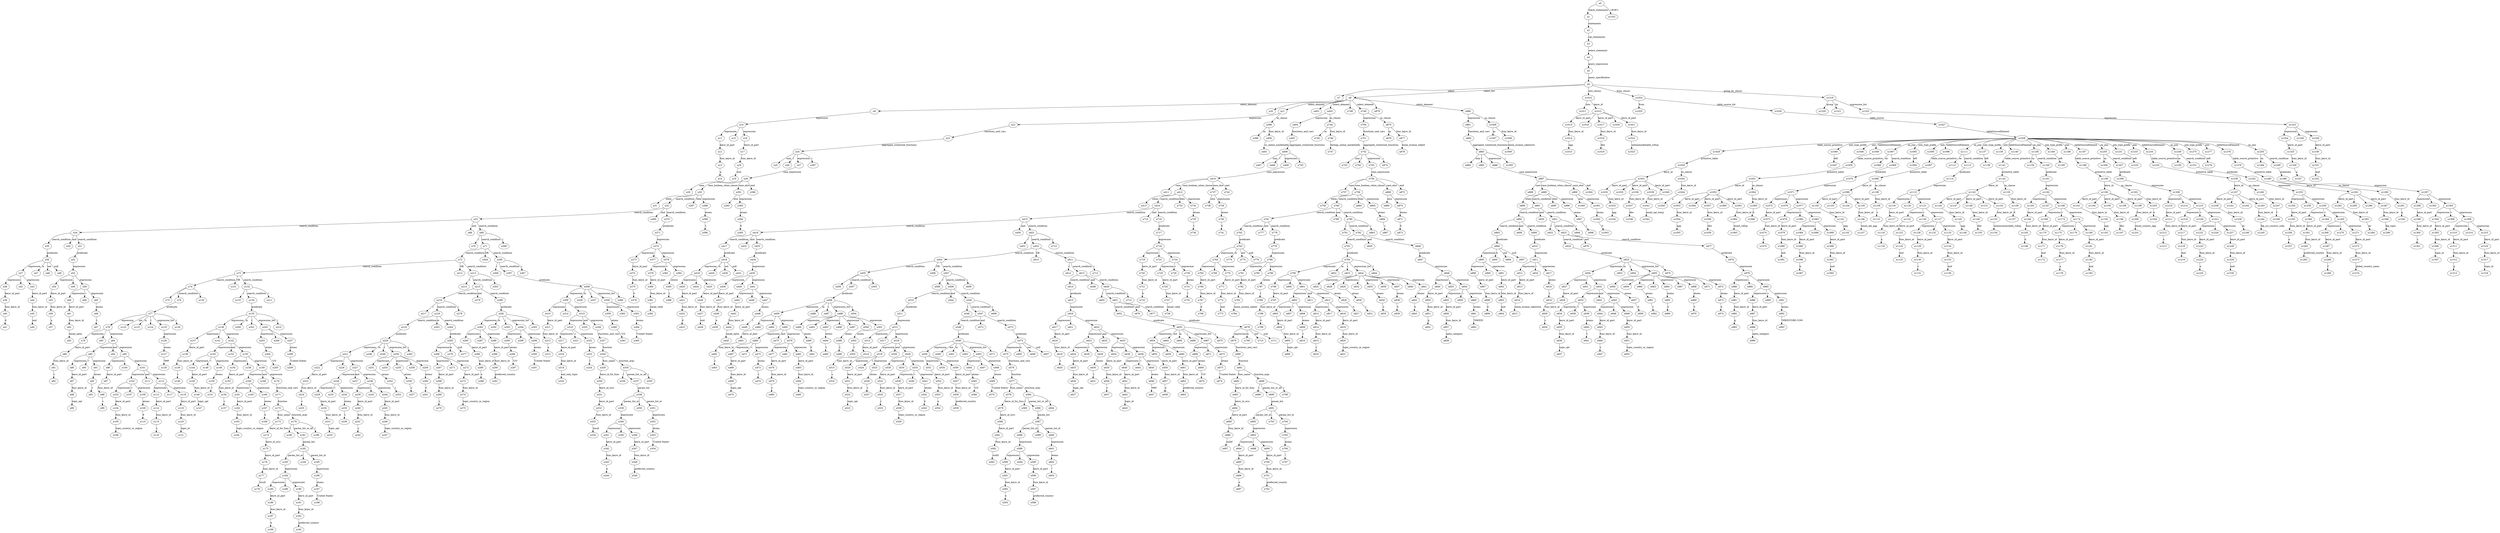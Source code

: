 digraph ParseTree {
  n0 -> n1 [label="batch_statements"];
  n1 -> n2 [label="statements"];
  n2 -> n3 [label="sql_statements"];
  n3 -> n4 [label="select_statement"];
  n4 -> n5 [label="query_expression"];
  n5 -> n6 [label="query_specification"];
  n6 -> n7 [label="select"];
  n6 -> n8 [label="select_list"];
  n8 -> n9 [label="select_element"];
  n9 -> n10 [label="expression"];
  n10 -> n11 [label="expression"];
  n11 -> n12 [label="keyw_id_part"];
  n12 -> n13 [label="func_keyw_id"];
  n13 -> n14 [label="a"];
  n10 -> n15 [label="."];
  n10 -> n16 [label="expression"];
  n16 -> n17 [label="keyw_id_part"];
  n17 -> n18 [label="func_keyw_id"];
  n18 -> n19 [label="mid"];
  n8 -> n20 [label=","];
  n8 -> n21 [label="select_element"];
  n21 -> n22 [label="expression"];
  n22 -> n23 [label="functions_and_vars"];
  n23 -> n24 [label="aggregate_windowed_functions"];
  n24 -> n25 [label="max"];
  n24 -> n26 [label="("];
  n24 -> n27 [label="expression"];
  n27 -> n28 [label="case_expression"];
  n28 -> n29 [label="case"];
  n28 -> n30 [label="case_boolean_when_clause"];
  n30 -> n31 [label="when"];
  n30 -> n32 [label="search_condition"];
  n32 -> n33 [label="search_condition"];
  n33 -> n34 [label="search_condition"];
  n34 -> n35 [label="search_condition"];
  n35 -> n36 [label="predicate"];
  n36 -> n37 [label="expression"];
  n37 -> n38 [label="expression"];
  n38 -> n39 [label="keyw_id_part"];
  n39 -> n40 [label="func_keyw_id"];
  n40 -> n41 [label="d"];
  n37 -> n42 [label="."];
  n37 -> n43 [label="expression"];
  n43 -> n44 [label="keyw_id_part"];
  n44 -> n45 [label="func_keyw_id"];
  n45 -> n46 [label="mid"];
  n36 -> n47 [label="is"];
  n36 -> n48 [label="not"];
  n36 -> n49 [label="null"];
  n34 -> n50 [label="and"];
  n34 -> n51 [label="search_condition"];
  n51 -> n52 [label="predicate"];
  n52 -> n53 [label="expression"];
  n53 -> n54 [label="expression"];
  n54 -> n55 [label="keyw_id_part"];
  n55 -> n56 [label="func_keyw_id"];
  n56 -> n57 [label="a"];
  n53 -> n58 [label="."];
  n53 -> n59 [label="expression"];
  n59 -> n60 [label="expression"];
  n60 -> n61 [label="keyw_id_part"];
  n61 -> n62 [label="func_keyw_id"];
  n62 -> n63 [label="email_optin"];
  n59 -> n64 [label="="];
  n59 -> n65 [label="expression"];
  n65 -> n66 [label="atoms"];
  n66 -> n67 [label="1"];
  n33 -> n68 [label="and"];
  n33 -> n69 [label="search_condition"];
  n69 -> n70 [label="("];
  n69 -> n71 [label="search_condition"];
  n71 -> n72 [label="search_condition"];
  n72 -> n73 [label="search_condition"];
  n73 -> n74 [label="search_condition"];
  n74 -> n75 [label="("];
  n74 -> n76 [label="search_condition"];
  n76 -> n77 [label="predicate"];
  n77 -> n78 [label="expression"];
  n78 -> n79 [label="expression"];
  n79 -> n80 [label="keyw_id_part"];
  n80 -> n81 [label="func_keyw_id"];
  n81 -> n82 [label="c"];
  n78 -> n83 [label="."];
  n78 -> n84 [label="expression"];
  n84 -> n85 [label="expression"];
  n85 -> n86 [label="expression"];
  n86 -> n87 [label="keyw_id_part"];
  n87 -> n88 [label="func_keyw_id"];
  n88 -> n89 [label="topic_opt"];
  n85 -> n90 [label="="];
  n85 -> n91 [label="expression"];
  n91 -> n92 [label="atoms"];
  n92 -> n93 [label="1"];
  n84 -> n94 [label="and"];
  n84 -> n95 [label="expression"];
  n95 -> n96 [label="expression"];
  n96 -> n97 [label="keyw_id_part"];
  n97 -> n98 [label="func_keyw_id"];
  n98 -> n99 [label="c"];
  n95 -> n100 [label="."];
  n95 -> n101 [label="expression"];
  n101 -> n102 [label="expression"];
  n102 -> n103 [label="expression"];
  n103 -> n104 [label="keyw_id_part"];
  n104 -> n105 [label="func_keyw_id"];
  n105 -> n106 [label="topic_country_or_region"];
  n102 -> n107 [label="="];
  n102 -> n108 [label="expression"];
  n108 -> n109 [label="atoms"];
  n109 -> n110 [label="0"];
  n101 -> n111 [label="and"];
  n101 -> n112 [label="expression"];
  n112 -> n113 [label="expression"];
  n113 -> n114 [label="keyw_id_part"];
  n114 -> n115 [label="func_keyw_id"];
  n115 -> n116 [label="c"];
  n112 -> n117 [label="."];
  n112 -> n118 [label="expression"];
  n118 -> n119 [label="keyw_id_part"];
  n119 -> n120 [label="func_keyw_id"];
  n120 -> n121 [label="topic_id"];
  n77 -> n122 [label="not"];
  n77 -> n123 [label="in"];
  n77 -> n124 [label="("];
  n77 -> n125 [label="expression_list"];
  n125 -> n126 [label="expression"];
  n126 -> n127 [label="atoms"];
  n127 -> n128 [label="'999'"];
  n77 -> n129 [label=")"];
  n74 -> n130 [label=")"];
  n73 -> n131 [label="OR"];
  n73 -> n132 [label="search_condition"];
  n132 -> n133 [label="("];
  n132 -> n134 [label="search_condition"];
  n134 -> n135 [label="predicate"];
  n135 -> n136 [label="expression"];
  n136 -> n137 [label="expression"];
  n137 -> n138 [label="keyw_id_part"];
  n138 -> n139 [label="func_keyw_id"];
  n139 -> n140 [label="c"];
  n136 -> n141 [label="."];
  n136 -> n142 [label="expression"];
  n142 -> n143 [label="expression"];
  n143 -> n144 [label="expression"];
  n144 -> n145 [label="keyw_id_part"];
  n145 -> n146 [label="func_keyw_id"];
  n146 -> n147 [label="topic_opt"];
  n143 -> n148 [label="="];
  n143 -> n149 [label="expression"];
  n149 -> n150 [label="atoms"];
  n150 -> n151 [label="1"];
  n142 -> n152 [label="and"];
  n142 -> n153 [label="expression"];
  n153 -> n154 [label="expression"];
  n154 -> n155 [label="keyw_id_part"];
  n155 -> n156 [label="func_keyw_id"];
  n156 -> n157 [label="c"];
  n153 -> n158 [label="."];
  n153 -> n159 [label="expression"];
  n159 -> n160 [label="expression"];
  n160 -> n161 [label="expression"];
  n161 -> n162 [label="keyw_id_part"];
  n162 -> n163 [label="func_keyw_id"];
  n163 -> n164 [label="topic_country_or_region"];
  n160 -> n165 [label="="];
  n160 -> n166 [label="expression"];
  n166 -> n167 [label="atoms"];
  n167 -> n168 [label="4"];
  n159 -> n169 [label="and"];
  n159 -> n170 [label="expression"];
  n170 -> n171 [label="functions_and_vars"];
  n171 -> n172 [label="function"];
  n172 -> n173 [label="func_name"];
  n173 -> n174 [label="keyw_id_for_func"];
  n174 -> n175 [label="keyw_id_orcc"];
  n175 -> n176 [label="keyw_id_part"];
  n176 -> n177 [label="func_keyw_id"];
  n177 -> n178 [label="isnull"];
  n172 -> n179 [label="function_args"];
  n179 -> n180 [label="("];
  n179 -> n181 [label="param_list_or_all"];
  n181 -> n182 [label="param_list"];
  n182 -> n183 [label="param_list_el"];
  n183 -> n184 [label="expression"];
  n184 -> n185 [label="expression"];
  n185 -> n186 [label="keyw_id_part"];
  n186 -> n187 [label="func_keyw_id"];
  n187 -> n188 [label="e"];
  n184 -> n189 [label="."];
  n184 -> n190 [label="expression"];
  n190 -> n191 [label="keyw_id_part"];
  n191 -> n192 [label="func_keyw_id"];
  n192 -> n193 [label="preferred_country"];
  n182 -> n194 [label=","];
  n182 -> n195 [label="param_list_el"];
  n195 -> n196 [label="expression"];
  n196 -> n197 [label="atoms"];
  n197 -> n198 [label="'United States'"];
  n179 -> n199 [label=")"];
  n135 -> n200 [label="in"];
  n135 -> n201 [label="("];
  n135 -> n202 [label="expression_list"];
  n202 -> n203 [label="expression"];
  n203 -> n204 [label="atoms"];
  n204 -> n205 [label="'US'"];
  n202 -> n206 [label=","];
  n202 -> n207 [label="expression"];
  n207 -> n208 [label="atoms"];
  n208 -> n209 [label="'United States'"];
  n135 -> n210 [label=")"];
  n132 -> n211 [label=")"];
  n72 -> n212 [label="OR"];
  n72 -> n213 [label="search_condition"];
  n213 -> n214 [label="("];
  n213 -> n215 [label="search_condition"];
  n215 -> n216 [label="search_condition"];
  n216 -> n217 [label="("];
  n216 -> n218 [label="search_condition"];
  n218 -> n219 [label="search_condition"];
  n219 -> n220 [label="predicate"];
  n220 -> n221 [label="expression"];
  n221 -> n222 [label="expression"];
  n222 -> n223 [label="keyw_id_part"];
  n223 -> n224 [label="func_keyw_id"];
  n224 -> n225 [label="c"];
  n221 -> n226 [label="."];
  n221 -> n227 [label="expression"];
  n227 -> n228 [label="expression"];
  n228 -> n229 [label="expression"];
  n229 -> n230 [label="keyw_id_part"];
  n230 -> n231 [label="func_keyw_id"];
  n231 -> n232 [label="topic_opt"];
  n228 -> n233 [label="="];
  n228 -> n234 [label="expression"];
  n234 -> n235 [label="atoms"];
  n235 -> n236 [label="1"];
  n227 -> n237 [label="and"];
  n227 -> n238 [label="expression"];
  n238 -> n239 [label="expression"];
  n239 -> n240 [label="keyw_id_part"];
  n240 -> n241 [label="func_keyw_id"];
  n241 -> n242 [label="c"];
  n238 -> n243 [label="."];
  n238 -> n244 [label="expression"];
  n244 -> n245 [label="keyw_id_part"];
  n245 -> n246 [label="func_keyw_id"];
  n246 -> n247 [label="topic_country_or_region"];
  n220 -> n248 [label="in"];
  n220 -> n249 [label="("];
  n220 -> n250 [label="expression_list"];
  n250 -> n251 [label="expression"];
  n251 -> n252 [label="atoms"];
  n252 -> n253 [label="1"];
  n250 -> n254 [label=","];
  n250 -> n255 [label="expression"];
  n255 -> n256 [label="atoms"];
  n256 -> n257 [label="2"];
  n250 -> n258 [label=","];
  n250 -> n259 [label="expression"];
  n259 -> n260 [label="atoms"];
  n260 -> n261 [label="3"];
  n220 -> n262 [label=")"];
  n218 -> n263 [label="or"];
  n218 -> n264 [label="search_condition"];
  n264 -> n265 [label="predicate"];
  n265 -> n266 [label="expression"];
  n266 -> n267 [label="expression"];
  n267 -> n268 [label="keyw_id_part"];
  n268 -> n269 [label="func_keyw_id"];
  n269 -> n270 [label="c"];
  n266 -> n271 [label="."];
  n266 -> n272 [label="expression"];
  n272 -> n273 [label="keyw_id_part"];
  n273 -> n274 [label="func_keyw_id"];
  n274 -> n275 [label="topic_country_or_region"];
  n265 -> n276 [label="is"];
  n265 -> n277 [label="null"];
  n216 -> n278 [label=")"];
  n215 -> n279 [label="and"];
  n215 -> n280 [label="search_condition"];
  n280 -> n281 [label="predicate"];
  n281 -> n282 [label="expression"];
  n282 -> n283 [label="expression"];
  n283 -> n284 [label="keyw_id_part"];
  n284 -> n285 [label="func_keyw_id"];
  n285 -> n286 [label="e"];
  n282 -> n287 [label="."];
  n282 -> n288 [label="expression"];
  n288 -> n289 [label="keyw_id_part"];
  n289 -> n290 [label="func_keyw_id"];
  n290 -> n291 [label="preferred_country"];
  n281 -> n292 [label="in"];
  n281 -> n293 [label="("];
  n281 -> n294 [label="expression_list"];
  n294 -> n295 [label="expression"];
  n295 -> n296 [label="atoms"];
  n296 -> n297 [label="'US'"];
  n294 -> n298 [label=","];
  n294 -> n299 [label="expression"];
  n299 -> n300 [label="atoms"];
  n300 -> n301 [label="'United States'"];
  n281 -> n302 [label=")"];
  n213 -> n303 [label=")"];
  n71 -> n304 [label="OR"];
  n71 -> n305 [label="search_condition"];
  n305 -> n306 [label="("];
  n305 -> n307 [label="search_condition"];
  n307 -> n308 [label="predicate"];
  n308 -> n309 [label="expression"];
  n309 -> n310 [label="expression"];
  n310 -> n311 [label="keyw_id_part"];
  n311 -> n312 [label="func_keyw_id"];
  n312 -> n313 [label="a"];
  n309 -> n314 [label="."];
  n309 -> n315 [label="expression"];
  n315 -> n316 [label="expression"];
  n316 -> n317 [label="expression"];
  n317 -> n318 [label="keyw_id_part"];
  n318 -> n319 [label="func_keyw_id"];
  n319 -> n320 [label="eml_only_topic"];
  n316 -> n321 [label="="];
  n316 -> n322 [label="expression"];
  n322 -> n323 [label="atoms"];
  n323 -> n324 [label="1"];
  n315 -> n325 [label="and"];
  n315 -> n326 [label="expression"];
  n326 -> n327 [label="functions_and_vars"];
  n327 -> n328 [label="function"];
  n328 -> n329 [label="func_name"];
  n329 -> n330 [label="keyw_id_for_func"];
  n330 -> n331 [label="keyw_id_orcc"];
  n331 -> n332 [label="keyw_id_part"];
  n332 -> n333 [label="func_keyw_id"];
  n333 -> n334 [label="isnull"];
  n328 -> n335 [label="function_args"];
  n335 -> n336 [label="("];
  n335 -> n337 [label="param_list_or_all"];
  n337 -> n338 [label="param_list"];
  n338 -> n339 [label="param_list_el"];
  n339 -> n340 [label="expression"];
  n340 -> n341 [label="expression"];
  n341 -> n342 [label="keyw_id_part"];
  n342 -> n343 [label="func_keyw_id"];
  n343 -> n344 [label="e"];
  n340 -> n345 [label="."];
  n340 -> n346 [label="expression"];
  n346 -> n347 [label="keyw_id_part"];
  n347 -> n348 [label="func_keyw_id"];
  n348 -> n349 [label="preferred_country"];
  n338 -> n350 [label=","];
  n338 -> n351 [label="param_list_el"];
  n351 -> n352 [label="expression"];
  n352 -> n353 [label="atoms"];
  n353 -> n354 [label="'United States'"];
  n335 -> n355 [label=")"];
  n308 -> n356 [label="in"];
  n308 -> n357 [label="("];
  n308 -> n358 [label="expression_list"];
  n358 -> n359 [label="expression"];
  n359 -> n360 [label="atoms"];
  n360 -> n361 [label="'US'"];
  n358 -> n362 [label=","];
  n358 -> n363 [label="expression"];
  n363 -> n364 [label="atoms"];
  n364 -> n365 [label="'United States'"];
  n308 -> n366 [label=")"];
  n305 -> n367 [label=")"];
  n69 -> n368 [label=")"];
  n32 -> n369 [label="and"];
  n32 -> n370 [label="search_condition"];
  n370 -> n371 [label="predicate"];
  n371 -> n372 [label="expression"];
  n372 -> n373 [label="expression"];
  n373 -> n374 [label="keyw_id_part"];
  n374 -> n375 [label="func_keyw_id"];
  n375 -> n376 [label="b"];
  n372 -> n377 [label="."];
  n372 -> n378 [label="expression"];
  n378 -> n379 [label="expression"];
  n379 -> n380 [label="keyw_id_part"];
  n380 -> n381 [label="func_keyw_id"];
  n381 -> n382 [label="email_valid"];
  n378 -> n383 [label="="];
  n378 -> n384 [label="expression"];
  n384 -> n385 [label="atoms"];
  n385 -> n386 [label="1"];
  n30 -> n387 [label="then"];
  n30 -> n388 [label="expression"];
  n388 -> n389 [label="atoms"];
  n389 -> n390 [label="1"];
  n28 -> n391 [label="case_else"];
  n391 -> n392 [label="else"];
  n391 -> n393 [label="expression"];
  n393 -> n394 [label="atoms"];
  n394 -> n395 [label="0"];
  n28 -> n396 [label="end"];
  n24 -> n397 [label=")"];
  n21 -> n398 [label="as_clause"];
  n398 -> n399 [label="as"];
  n398 -> n400 [label="func_keyw_id"];
  n400 -> n401 [label="us_online_marketable"];
  n8 -> n402 [label=","];
  n8 -> n403 [label="select_element"];
  n403 -> n404 [label="expression"];
  n404 -> n405 [label="functions_and_vars"];
  n405 -> n406 [label="aggregate_windowed_functions"];
  n406 -> n407 [label="max"];
  n406 -> n408 [label="("];
  n406 -> n409 [label="expression"];
  n409 -> n410 [label="case_expression"];
  n410 -> n411 [label="case"];
  n410 -> n412 [label="case_boolean_when_clause"];
  n412 -> n413 [label="when"];
  n412 -> n414 [label="search_condition"];
  n414 -> n415 [label="search_condition"];
  n415 -> n416 [label="search_condition"];
  n416 -> n417 [label="search_condition"];
  n417 -> n418 [label="predicate"];
  n418 -> n419 [label="expression"];
  n419 -> n420 [label="expression"];
  n420 -> n421 [label="keyw_id_part"];
  n421 -> n422 [label="func_keyw_id"];
  n422 -> n423 [label="d"];
  n419 -> n424 [label="."];
  n419 -> n425 [label="expression"];
  n425 -> n426 [label="keyw_id_part"];
  n426 -> n427 [label="func_keyw_id"];
  n427 -> n428 [label="mid"];
  n418 -> n429 [label="is"];
  n418 -> n430 [label="not"];
  n418 -> n431 [label="null"];
  n416 -> n432 [label="and"];
  n416 -> n433 [label="search_condition"];
  n433 -> n434 [label="predicate"];
  n434 -> n435 [label="expression"];
  n435 -> n436 [label="expression"];
  n436 -> n437 [label="keyw_id_part"];
  n437 -> n438 [label="func_keyw_id"];
  n438 -> n439 [label="a"];
  n435 -> n440 [label="."];
  n435 -> n441 [label="expression"];
  n441 -> n442 [label="expression"];
  n442 -> n443 [label="keyw_id_part"];
  n443 -> n444 [label="func_keyw_id"];
  n444 -> n445 [label="email_optin"];
  n441 -> n446 [label="="];
  n441 -> n447 [label="expression"];
  n447 -> n448 [label="atoms"];
  n448 -> n449 [label="1"];
  n415 -> n450 [label="and"];
  n415 -> n451 [label="search_condition"];
  n451 -> n452 [label="("];
  n451 -> n453 [label="search_condition"];
  n453 -> n454 [label="search_condition"];
  n454 -> n455 [label="search_condition"];
  n455 -> n456 [label="("];
  n455 -> n457 [label="search_condition"];
  n457 -> n458 [label="predicate"];
  n458 -> n459 [label="expression"];
  n459 -> n460 [label="expression"];
  n460 -> n461 [label="keyw_id_part"];
  n461 -> n462 [label="func_keyw_id"];
  n462 -> n463 [label="c"];
  n459 -> n464 [label="."];
  n459 -> n465 [label="expression"];
  n465 -> n466 [label="expression"];
  n466 -> n467 [label="expression"];
  n467 -> n468 [label="keyw_id_part"];
  n468 -> n469 [label="func_keyw_id"];
  n469 -> n470 [label="topic_opt"];
  n466 -> n471 [label="="];
  n466 -> n472 [label="expression"];
  n472 -> n473 [label="atoms"];
  n473 -> n474 [label="1"];
  n465 -> n475 [label="and"];
  n465 -> n476 [label="expression"];
  n476 -> n477 [label="expression"];
  n477 -> n478 [label="keyw_id_part"];
  n478 -> n479 [label="func_keyw_id"];
  n479 -> n480 [label="c"];
  n476 -> n481 [label="."];
  n476 -> n482 [label="expression"];
  n482 -> n483 [label="keyw_id_part"];
  n483 -> n484 [label="func_keyw_id"];
  n484 -> n485 [label="topic_country_or_region"];
  n458 -> n486 [label="in"];
  n458 -> n487 [label="("];
  n458 -> n488 [label="expression_list"];
  n488 -> n489 [label="expression"];
  n489 -> n490 [label="atoms"];
  n490 -> n491 [label="0"];
  n488 -> n492 [label=","];
  n488 -> n493 [label="expression"];
  n493 -> n494 [label="atoms"];
  n494 -> n495 [label="1"];
  n488 -> n496 [label=","];
  n488 -> n497 [label="expression"];
  n497 -> n498 [label="atoms"];
  n498 -> n499 [label="2"];
  n488 -> n500 [label=","];
  n488 -> n501 [label="expression"];
  n501 -> n502 [label="atoms"];
  n502 -> n503 [label="3"];
  n458 -> n504 [label=")"];
  n455 -> n505 [label=")"];
  n454 -> n506 [label="OR"];
  n454 -> n507 [label="search_condition"];
  n507 -> n508 [label="("];
  n507 -> n509 [label="search_condition"];
  n509 -> n510 [label="search_condition"];
  n510 -> n511 [label="predicate"];
  n511 -> n512 [label="expression"];
  n512 -> n513 [label="expression"];
  n513 -> n514 [label="keyw_id_part"];
  n514 -> n515 [label="func_keyw_id"];
  n515 -> n516 [label="c"];
  n512 -> n517 [label="."];
  n512 -> n518 [label="expression"];
  n518 -> n519 [label="expression"];
  n519 -> n520 [label="expression"];
  n520 -> n521 [label="keyw_id_part"];
  n521 -> n522 [label="func_keyw_id"];
  n522 -> n523 [label="topic_opt"];
  n519 -> n524 [label="="];
  n519 -> n525 [label="expression"];
  n525 -> n526 [label="atoms"];
  n526 -> n527 [label="1"];
  n518 -> n528 [label="and"];
  n518 -> n529 [label="expression"];
  n529 -> n530 [label="expression"];
  n530 -> n531 [label="keyw_id_part"];
  n531 -> n532 [label="func_keyw_id"];
  n532 -> n533 [label="c"];
  n529 -> n534 [label="."];
  n529 -> n535 [label="expression"];
  n535 -> n536 [label="expression"];
  n536 -> n537 [label="keyw_id_part"];
  n537 -> n538 [label="func_keyw_id"];
  n538 -> n539 [label="topic_country_or_region"];
  n535 -> n540 [label="="];
  n535 -> n541 [label="expression"];
  n541 -> n542 [label="atoms"];
  n542 -> n543 [label="4"];
  n509 -> n544 [label="and"];
  n509 -> n545 [label="search_condition"];
  n545 -> n546 [label="("];
  n545 -> n547 [label="search_condition"];
  n547 -> n548 [label="search_condition"];
  n548 -> n549 [label="predicate"];
  n549 -> n550 [label="expression"];
  n550 -> n551 [label="expression"];
  n551 -> n552 [label="keyw_id_part"];
  n552 -> n553 [label="func_keyw_id"];
  n553 -> n554 [label="e"];
  n550 -> n555 [label="."];
  n550 -> n556 [label="expression"];
  n556 -> n557 [label="keyw_id_part"];
  n557 -> n558 [label="func_keyw_id"];
  n558 -> n559 [label="preferred_country"];
  n549 -> n560 [label="not"];
  n549 -> n561 [label="in"];
  n549 -> n562 [label="("];
  n549 -> n563 [label="expression_list"];
  n563 -> n564 [label="expression"];
  n564 -> n565 [label="atoms"];
  n565 -> n566 [label="'US'"];
  n563 -> n567 [label=","];
  n563 -> n568 [label="expression"];
  n568 -> n569 [label="atoms"];
  n569 -> n570 [label="'United States'"];
  n549 -> n571 [label=")"];
  n547 -> n572 [label="and"];
  n547 -> n573 [label="search_condition"];
  n573 -> n574 [label="predicate"];
  n574 -> n575 [label="expression"];
  n575 -> n576 [label="functions_and_vars"];
  n576 -> n577 [label="function"];
  n577 -> n578 [label="func_name"];
  n578 -> n579 [label="keyw_id_for_func"];
  n579 -> n580 [label="keyw_id_orcc"];
  n580 -> n581 [label="keyw_id_part"];
  n581 -> n582 [label="func_keyw_id"];
  n582 -> n583 [label="nullif"];
  n577 -> n584 [label="function_args"];
  n584 -> n585 [label="("];
  n584 -> n586 [label="param_list_or_all"];
  n586 -> n587 [label="param_list"];
  n587 -> n588 [label="param_list_el"];
  n588 -> n589 [label="expression"];
  n589 -> n590 [label="expression"];
  n590 -> n591 [label="keyw_id_part"];
  n591 -> n592 [label="func_keyw_id"];
  n592 -> n593 [label="e"];
  n589 -> n594 [label="."];
  n589 -> n595 [label="expression"];
  n595 -> n596 [label="keyw_id_part"];
  n596 -> n597 [label="func_keyw_id"];
  n597 -> n598 [label="preferred_country"];
  n587 -> n599 [label=","];
  n587 -> n600 [label="param_list_el"];
  n600 -> n601 [label="expression"];
  n601 -> n602 [label="atoms"];
  n602 -> n603 [label="''"];
  n584 -> n604 [label=")"];
  n574 -> n605 [label="is"];
  n574 -> n606 [label="not"];
  n574 -> n607 [label="null"];
  n545 -> n608 [label=")"];
  n507 -> n609 [label=")"];
  n453 -> n610 [label="OR"];
  n453 -> n611 [label="search_condition"];
  n611 -> n612 [label="("];
  n611 -> n613 [label="search_condition"];
  n613 -> n614 [label="search_condition"];
  n614 -> n615 [label="predicate"];
  n615 -> n616 [label="expression"];
  n616 -> n617 [label="expression"];
  n617 -> n618 [label="keyw_id_part"];
  n618 -> n619 [label="func_keyw_id"];
  n619 -> n620 [label="c"];
  n616 -> n621 [label="."];
  n616 -> n622 [label="expression"];
  n622 -> n623 [label="expression"];
  n623 -> n624 [label="expression"];
  n624 -> n625 [label="keyw_id_part"];
  n625 -> n626 [label="func_keyw_id"];
  n626 -> n627 [label="topic_opt"];
  n623 -> n628 [label="="];
  n623 -> n629 [label="expression"];
  n629 -> n630 [label="atoms"];
  n630 -> n631 [label="1"];
  n622 -> n632 [label="and"];
  n622 -> n633 [label="expression"];
  n633 -> n634 [label="expression"];
  n634 -> n635 [label="keyw_id_part"];
  n635 -> n636 [label="func_keyw_id"];
  n636 -> n637 [label="c"];
  n633 -> n638 [label="."];
  n633 -> n639 [label="expression"];
  n639 -> n640 [label="expression"];
  n640 -> n641 [label="keyw_id_part"];
  n641 -> n642 [label="func_keyw_id"];
  n642 -> n643 [label="topic_id"];
  n639 -> n644 [label="="];
  n639 -> n645 [label="expression"];
  n645 -> n646 [label="atoms"];
  n646 -> n647 [label="'999'"];
  n613 -> n648 [label="and"];
  n613 -> n649 [label="search_condition"];
  n649 -> n650 [label="("];
  n649 -> n651 [label="search_condition"];
  n651 -> n652 [label="search_condition"];
  n652 -> n653 [label="predicate"];
  n653 -> n654 [label="expression"];
  n654 -> n655 [label="expression"];
  n655 -> n656 [label="keyw_id_part"];
  n656 -> n657 [label="func_keyw_id"];
  n657 -> n658 [label="e"];
  n654 -> n659 [label="."];
  n654 -> n660 [label="expression"];
  n660 -> n661 [label="keyw_id_part"];
  n661 -> n662 [label="func_keyw_id"];
  n662 -> n663 [label="preferred_country"];
  n653 -> n664 [label="not"];
  n653 -> n665 [label="in"];
  n653 -> n666 [label="("];
  n653 -> n667 [label="expression_list"];
  n667 -> n668 [label="expression"];
  n668 -> n669 [label="atoms"];
  n669 -> n670 [label="'US'"];
  n667 -> n671 [label=","];
  n667 -> n672 [label="expression"];
  n672 -> n673 [label="atoms"];
  n673 -> n674 [label="'United States'"];
  n653 -> n675 [label=")"];
  n651 -> n676 [label="and"];
  n651 -> n677 [label="search_condition"];
  n677 -> n678 [label="predicate"];
  n678 -> n679 [label="expression"];
  n679 -> n680 [label="functions_and_vars"];
  n680 -> n681 [label="function"];
  n681 -> n682 [label="func_name"];
  n682 -> n683 [label="keyw_id_for_func"];
  n683 -> n684 [label="keyw_id_orcc"];
  n684 -> n685 [label="keyw_id_part"];
  n685 -> n686 [label="func_keyw_id"];
  n686 -> n687 [label="nullif"];
  n681 -> n688 [label="function_args"];
  n688 -> n689 [label="("];
  n688 -> n690 [label="param_list_or_all"];
  n690 -> n691 [label="param_list"];
  n691 -> n692 [label="param_list_el"];
  n692 -> n693 [label="expression"];
  n693 -> n694 [label="expression"];
  n694 -> n695 [label="keyw_id_part"];
  n695 -> n696 [label="func_keyw_id"];
  n696 -> n697 [label="e"];
  n693 -> n698 [label="."];
  n693 -> n699 [label="expression"];
  n699 -> n700 [label="keyw_id_part"];
  n700 -> n701 [label="func_keyw_id"];
  n701 -> n702 [label="preferred_country"];
  n691 -> n703 [label=","];
  n691 -> n704 [label="param_list_el"];
  n704 -> n705 [label="expression"];
  n705 -> n706 [label="atoms"];
  n706 -> n707 [label="''"];
  n688 -> n708 [label=")"];
  n678 -> n709 [label="is"];
  n678 -> n710 [label="not"];
  n678 -> n711 [label="null"];
  n649 -> n712 [label=")"];
  n611 -> n713 [label=")"];
  n451 -> n714 [label=")"];
  n414 -> n715 [label="and"];
  n414 -> n716 [label="search_condition"];
  n716 -> n717 [label="predicate"];
  n717 -> n718 [label="expression"];
  n718 -> n719 [label="expression"];
  n719 -> n720 [label="keyw_id_part"];
  n720 -> n721 [label="func_keyw_id"];
  n721 -> n722 [label="b"];
  n718 -> n723 [label="."];
  n718 -> n724 [label="expression"];
  n724 -> n725 [label="expression"];
  n725 -> n726 [label="keyw_id_part"];
  n726 -> n727 [label="func_keyw_id"];
  n727 -> n728 [label="email_valid"];
  n724 -> n729 [label="="];
  n724 -> n730 [label="expression"];
  n730 -> n731 [label="atoms"];
  n731 -> n732 [label="1"];
  n412 -> n733 [label="then"];
  n412 -> n734 [label="expression"];
  n734 -> n735 [label="atoms"];
  n735 -> n736 [label="1"];
  n410 -> n737 [label="case_else"];
  n737 -> n738 [label="else"];
  n737 -> n739 [label="expression"];
  n739 -> n740 [label="atoms"];
  n740 -> n741 [label="0"];
  n410 -> n742 [label="end"];
  n406 -> n743 [label=")"];
  n403 -> n744 [label="as_clause"];
  n744 -> n745 [label="as"];
  n744 -> n746 [label="func_keyw_id"];
  n746 -> n747 [label="foreign_online_marketable"];
  n8 -> n748 [label=","];
  n8 -> n749 [label="select_element"];
  n749 -> n750 [label="expression"];
  n750 -> n751 [label="functions_and_vars"];
  n751 -> n752 [label="aggregate_windowed_functions"];
  n752 -> n753 [label="max"];
  n752 -> n754 [label="("];
  n752 -> n755 [label="expression"];
  n755 -> n756 [label="case_expression"];
  n756 -> n757 [label="case"];
  n756 -> n758 [label="case_boolean_when_clause"];
  n758 -> n759 [label="when"];
  n758 -> n760 [label="search_condition"];
  n760 -> n761 [label="search_condition"];
  n761 -> n762 [label="search_condition"];
  n762 -> n763 [label="predicate"];
  n763 -> n764 [label="expression"];
  n764 -> n765 [label="expression"];
  n765 -> n766 [label="keyw_id_part"];
  n766 -> n767 [label="func_keyw_id"];
  n767 -> n768 [label="d"];
  n764 -> n769 [label="."];
  n764 -> n770 [label="expression"];
  n770 -> n771 [label="keyw_id_part"];
  n771 -> n772 [label="func_keyw_id"];
  n772 -> n773 [label="mid"];
  n763 -> n774 [label="is"];
  n763 -> n775 [label="not"];
  n763 -> n776 [label="null"];
  n761 -> n777 [label="and"];
  n761 -> n778 [label="search_condition"];
  n778 -> n779 [label="predicate"];
  n779 -> n780 [label="expression"];
  n780 -> n781 [label="expression"];
  n781 -> n782 [label="keyw_id_part"];
  n782 -> n783 [label="func_keyw_id"];
  n783 -> n784 [label="emea_ecomm_nikeid"];
  n780 -> n785 [label="="];
  n780 -> n786 [label="expression"];
  n786 -> n787 [label="atoms"];
  n787 -> n788 [label="1"];
  n760 -> n789 [label="and"];
  n760 -> n790 [label="search_condition"];
  n790 -> n791 [label="("];
  n790 -> n792 [label="search_condition"];
  n792 -> n793 [label="search_condition"];
  n793 -> n794 [label="predicate"];
  n794 -> n795 [label="expression"];
  n795 -> n796 [label="expression"];
  n796 -> n797 [label="keyw_id_part"];
  n797 -> n798 [label="func_keyw_id"];
  n798 -> n799 [label="c"];
  n795 -> n800 [label="."];
  n795 -> n801 [label="expression"];
  n801 -> n802 [label="expression"];
  n802 -> n803 [label="expression"];
  n803 -> n804 [label="keyw_id_part"];
  n804 -> n805 [label="func_keyw_id"];
  n805 -> n806 [label="topic_opt"];
  n802 -> n807 [label="="];
  n802 -> n808 [label="expression"];
  n808 -> n809 [label="atoms"];
  n809 -> n810 [label="1"];
  n801 -> n811 [label="and"];
  n801 -> n812 [label="expression"];
  n812 -> n813 [label="expression"];
  n813 -> n814 [label="keyw_id_part"];
  n814 -> n815 [label="func_keyw_id"];
  n815 -> n816 [label="c"];
  n812 -> n817 [label="."];
  n812 -> n818 [label="expression"];
  n818 -> n819 [label="keyw_id_part"];
  n819 -> n820 [label="func_keyw_id"];
  n820 -> n821 [label="topic_country_or_region"];
  n794 -> n822 [label="in"];
  n794 -> n823 [label="("];
  n794 -> n824 [label="expression_list"];
  n824 -> n825 [label="expression"];
  n825 -> n826 [label="atoms"];
  n826 -> n827 [label="0"];
  n824 -> n828 [label=","];
  n824 -> n829 [label="expression"];
  n829 -> n830 [label="atoms"];
  n830 -> n831 [label="1"];
  n824 -> n832 [label=","];
  n824 -> n833 [label="expression"];
  n833 -> n834 [label="atoms"];
  n834 -> n835 [label="2"];
  n824 -> n836 [label=","];
  n824 -> n837 [label="expression"];
  n837 -> n838 [label="atoms"];
  n838 -> n839 [label="3"];
  n824 -> n840 [label=","];
  n824 -> n841 [label="expression"];
  n841 -> n842 [label="atoms"];
  n842 -> n843 [label="4"];
  n794 -> n844 [label=")"];
  n792 -> n845 [label="and"];
  n792 -> n846 [label="search_condition"];
  n846 -> n847 [label="predicate"];
  n847 -> n848 [label="expression"];
  n848 -> n849 [label="expression"];
  n849 -> n850 [label="keyw_id_part"];
  n850 -> n851 [label="func_keyw_id"];
  n851 -> n852 [label="g"];
  n848 -> n853 [label="."];
  n848 -> n854 [label="expression"];
  n854 -> n855 [label="expression"];
  n855 -> n856 [label="keyw_id_part"];
  n856 -> n857 [label="func_keyw_id"];
  n857 -> n858 [label="optin_category"];
  n854 -> n859 [label="="];
  n854 -> n860 [label="expression"];
  n860 -> n861 [label="atoms"];
  n861 -> n862 [label="'NIKEID'"];
  n790 -> n863 [label=")"];
  n758 -> n864 [label="then"];
  n758 -> n865 [label="expression"];
  n865 -> n866 [label="atoms"];
  n866 -> n867 [label="1"];
  n756 -> n868 [label="case_else"];
  n868 -> n869 [label="else"];
  n868 -> n870 [label="expression"];
  n870 -> n871 [label="atoms"];
  n871 -> n872 [label="0"];
  n756 -> n873 [label="end"];
  n752 -> n874 [label=")"];
  n749 -> n875 [label="as_clause"];
  n875 -> n876 [label="as"];
  n875 -> n877 [label="func_keyw_id"];
  n877 -> n878 [label="emea_ecomm_nikeid"];
  n8 -> n879 [label=","];
  n8 -> n880 [label="select_element"];
  n880 -> n881 [label="expression"];
  n881 -> n882 [label="functions_and_vars"];
  n882 -> n883 [label="aggregate_windowed_functions"];
  n883 -> n884 [label="max"];
  n883 -> n885 [label="("];
  n883 -> n886 [label="expression"];
  n886 -> n887 [label="case_expression"];
  n887 -> n888 [label="case"];
  n887 -> n889 [label="case_boolean_when_clause"];
  n889 -> n890 [label="when"];
  n889 -> n891 [label="search_condition"];
  n891 -> n892 [label="search_condition"];
  n892 -> n893 [label="search_condition"];
  n893 -> n894 [label="predicate"];
  n894 -> n895 [label="expression"];
  n895 -> n896 [label="expression"];
  n896 -> n897 [label="keyw_id_part"];
  n897 -> n898 [label="func_keyw_id"];
  n898 -> n899 [label="d"];
  n895 -> n900 [label="."];
  n895 -> n901 [label="expression"];
  n901 -> n902 [label="keyw_id_part"];
  n902 -> n903 [label="func_keyw_id"];
  n903 -> n904 [label="mid"];
  n894 -> n905 [label="is"];
  n894 -> n906 [label="not"];
  n894 -> n907 [label="null"];
  n892 -> n908 [label="and"];
  n892 -> n909 [label="search_condition"];
  n909 -> n910 [label="predicate"];
  n910 -> n911 [label="expression"];
  n911 -> n912 [label="expression"];
  n912 -> n913 [label="keyw_id_part"];
  n913 -> n914 [label="func_keyw_id"];
  n914 -> n915 [label="emea_ecomm_nikestore"];
  n911 -> n916 [label="="];
  n911 -> n917 [label="expression"];
  n917 -> n918 [label="atoms"];
  n918 -> n919 [label="1"];
  n891 -> n920 [label="and"];
  n891 -> n921 [label="search_condition"];
  n921 -> n922 [label="("];
  n921 -> n923 [label="search_condition"];
  n923 -> n924 [label="search_condition"];
  n924 -> n925 [label="predicate"];
  n925 -> n926 [label="expression"];
  n926 -> n927 [label="expression"];
  n927 -> n928 [label="keyw_id_part"];
  n928 -> n929 [label="func_keyw_id"];
  n929 -> n930 [label="c"];
  n926 -> n931 [label="."];
  n926 -> n932 [label="expression"];
  n932 -> n933 [label="expression"];
  n933 -> n934 [label="expression"];
  n934 -> n935 [label="keyw_id_part"];
  n935 -> n936 [label="func_keyw_id"];
  n936 -> n937 [label="topic_opt"];
  n933 -> n938 [label="="];
  n933 -> n939 [label="expression"];
  n939 -> n940 [label="atoms"];
  n940 -> n941 [label="1"];
  n932 -> n942 [label="and"];
  n932 -> n943 [label="expression"];
  n943 -> n944 [label="expression"];
  n944 -> n945 [label="keyw_id_part"];
  n945 -> n946 [label="func_keyw_id"];
  n946 -> n947 [label="c"];
  n943 -> n948 [label="."];
  n943 -> n949 [label="expression"];
  n949 -> n950 [label="keyw_id_part"];
  n950 -> n951 [label="func_keyw_id"];
  n951 -> n952 [label="topic_country_or_region"];
  n925 -> n953 [label="in"];
  n925 -> n954 [label="("];
  n925 -> n955 [label="expression_list"];
  n955 -> n956 [label="expression"];
  n956 -> n957 [label="atoms"];
  n957 -> n958 [label="0"];
  n955 -> n959 [label=","];
  n955 -> n960 [label="expression"];
  n960 -> n961 [label="atoms"];
  n961 -> n962 [label="1"];
  n955 -> n963 [label=","];
  n955 -> n964 [label="expression"];
  n964 -> n965 [label="atoms"];
  n965 -> n966 [label="2"];
  n955 -> n967 [label=","];
  n955 -> n968 [label="expression"];
  n968 -> n969 [label="atoms"];
  n969 -> n970 [label="3"];
  n955 -> n971 [label=","];
  n955 -> n972 [label="expression"];
  n972 -> n973 [label="atoms"];
  n973 -> n974 [label="4"];
  n925 -> n975 [label=")"];
  n923 -> n976 [label="and"];
  n923 -> n977 [label="search_condition"];
  n977 -> n978 [label="predicate"];
  n978 -> n979 [label="expression"];
  n979 -> n980 [label="expression"];
  n980 -> n981 [label="keyw_id_part"];
  n981 -> n982 [label="func_keyw_id"];
  n982 -> n983 [label="g"];
  n979 -> n984 [label="."];
  n979 -> n985 [label="expression"];
  n985 -> n986 [label="expression"];
  n986 -> n987 [label="keyw_id_part"];
  n987 -> n988 [label="func_keyw_id"];
  n988 -> n989 [label="optin_category"];
  n985 -> n990 [label="="];
  n985 -> n991 [label="expression"];
  n991 -> n992 [label="atoms"];
  n992 -> n993 [label="'NIKESTORE.COM'"];
  n921 -> n994 [label=")"];
  n889 -> n995 [label="then"];
  n889 -> n996 [label="expression"];
  n996 -> n997 [label="atoms"];
  n997 -> n998 [label="1"];
  n887 -> n999 [label="case_else"];
  n999 -> n1000 [label="else"];
  n999 -> n1001 [label="expression"];
  n1001 -> n1002 [label="atoms"];
  n1002 -> n1003 [label="0"];
  n887 -> n1004 [label="end"];
  n883 -> n1005 [label=")"];
  n880 -> n1006 [label="as_clause"];
  n1006 -> n1007 [label="as"];
  n1006 -> n1008 [label="func_keyw_id"];
  n1008 -> n1009 [label="emea_ecomm_nikestore"];
  n6 -> n1010 [label="into_clause"];
  n1010 -> n1011 [label="into"];
  n1010 -> n1012 [label="keyw_id"];
  n1012 -> n1013 [label="keyw_id_part"];
  n1013 -> n1014 [label="func_keyw_id"];
  n1014 -> n1015 [label="agg"];
  n1012 -> n1016 [label="."];
  n1012 -> n1017 [label="keyw_id_part"];
  n1017 -> n1018 [label="func_keyw_id"];
  n1018 -> n1019 [label="dbo"];
  n1012 -> n1020 [label="."];
  n1012 -> n1021 [label="keyw_id_part"];
  n1021 -> n1022 [label="func_keyw_id"];
  n1022 -> n1023 [label="onlinemarketable_rollup"];
  n6 -> n1024 [label="from_clause"];
  n1024 -> n1025 [label="from"];
  n1024 -> n1026 [label="table_source_list"];
  n1026 -> n1027 [label="table_source"];
  n1027 -> n1028 [label="tableSourceElement"];
  n1028 -> n1029 [label="table_source_primitive"];
  n1029 -> n1030 [label="primitive_table"];
  n1030 -> n1031 [label="keyw_id"];
  n1031 -> n1032 [label="keyw_id_part"];
  n1032 -> n1033 [label="func_keyw_id"];
  n1033 -> n1034 [label="agg"];
  n1031 -> n1035 [label="."];
  n1031 -> n1036 [label="keyw_id_part"];
  n1036 -> n1037 [label="func_keyw_id"];
  n1037 -> n1038 [label="dbo"];
  n1031 -> n1039 [label="."];
  n1031 -> n1040 [label="keyw_id_part"];
  n1040 -> n1041 [label="func_keyw_id"];
  n1041 -> n1042 [label="email_opt_temp"];
  n1030 -> n1043 [label="as_clause"];
  n1043 -> n1044 [label="func_keyw_id"];
  n1044 -> n1045 [label="a"];
  n1028 -> n1046 [label="join_type_prefix"];
  n1046 -> n1047 [label="left"];
  n1028 -> n1048 [label="join"];
  n1028 -> n1049 [label="tableSourceElement"];
  n1049 -> n1050 [label="table_source_primitive"];
  n1050 -> n1051 [label="primitive_table"];
  n1051 -> n1052 [label="keyw_id"];
  n1052 -> n1053 [label="keyw_id_part"];
  n1053 -> n1054 [label="func_keyw_id"];
  n1054 -> n1055 [label="agg"];
  n1052 -> n1056 [label="."];
  n1052 -> n1057 [label="keyw_id_part"];
  n1057 -> n1058 [label="func_keyw_id"];
  n1058 -> n1059 [label="dbo"];
  n1052 -> n1060 [label="."];
  n1052 -> n1061 [label="keyw_id_part"];
  n1061 -> n1062 [label="func_keyw_id"];
  n1062 -> n1063 [label="email_rollup"];
  n1051 -> n1064 [label="as_clause"];
  n1064 -> n1065 [label="func_keyw_id"];
  n1065 -> n1066 [label="b"];
  n1028 -> n1067 [label="on_join"];
  n1067 -> n1068 [label="on"];
  n1067 -> n1069 [label="search_condition"];
  n1069 -> n1070 [label="predicate"];
  n1070 -> n1071 [label="expression"];
  n1071 -> n1072 [label="expression"];
  n1072 -> n1073 [label="keyw_id_part"];
  n1073 -> n1074 [label="func_keyw_id"];
  n1074 -> n1075 [label="a"];
  n1071 -> n1076 [label="."];
  n1071 -> n1077 [label="expression"];
  n1077 -> n1078 [label="expression"];
  n1078 -> n1079 [label="keyw_id_part"];
  n1079 -> n1080 [label="func_keyw_id"];
  n1080 -> n1081 [label="mid"];
  n1077 -> n1082 [label="="];
  n1077 -> n1083 [label="expression"];
  n1083 -> n1084 [label="expression"];
  n1084 -> n1085 [label="keyw_id_part"];
  n1085 -> n1086 [label="func_keyw_id"];
  n1086 -> n1087 [label="b"];
  n1083 -> n1088 [label="."];
  n1083 -> n1089 [label="expression"];
  n1089 -> n1090 [label="keyw_id_part"];
  n1090 -> n1091 [label="func_keyw_id"];
  n1091 -> n1092 [label="mid"];
  n1028 -> n1093 [label="join_type_prefix"];
  n1093 -> n1094 [label="left"];
  n1028 -> n1095 [label="join"];
  n1028 -> n1096 [label="tableSourceElement"];
  n1096 -> n1097 [label="table_source_primitive"];
  n1097 -> n1098 [label="primitive_table"];
  n1098 -> n1099 [label="keyw_id"];
  n1099 -> n1100 [label="keyw_id_part"];
  n1100 -> n1101 [label="func_keyw_id"];
  n1101 -> n1102 [label="agg"];
  n1099 -> n1103 [label="."];
  n1099 -> n1104 [label="."];
  n1099 -> n1105 [label="keyw_id_part"];
  n1105 -> n1106 [label="func_keyw_id"];
  n1106 -> n1107 [label="email_opt_agg"];
  n1098 -> n1108 [label="as_clause"];
  n1108 -> n1109 [label="func_keyw_id"];
  n1109 -> n1110 [label="c"];
  n1028 -> n1111 [label="on_join"];
  n1111 -> n1112 [label="on"];
  n1111 -> n1113 [label="search_condition"];
  n1113 -> n1114 [label="predicate"];
  n1114 -> n1115 [label="expression"];
  n1115 -> n1116 [label="expression"];
  n1116 -> n1117 [label="keyw_id_part"];
  n1117 -> n1118 [label="func_keyw_id"];
  n1118 -> n1119 [label="a"];
  n1115 -> n1120 [label="."];
  n1115 -> n1121 [label="expression"];
  n1121 -> n1122 [label="expression"];
  n1122 -> n1123 [label="keyw_id_part"];
  n1123 -> n1124 [label="func_keyw_id"];
  n1124 -> n1125 [label="mid"];
  n1121 -> n1126 [label="="];
  n1121 -> n1127 [label="expression"];
  n1127 -> n1128 [label="expression"];
  n1128 -> n1129 [label="keyw_id_part"];
  n1129 -> n1130 [label="func_keyw_id"];
  n1130 -> n1131 [label="c"];
  n1127 -> n1132 [label="."];
  n1127 -> n1133 [label="expression"];
  n1133 -> n1134 [label="keyw_id_part"];
  n1134 -> n1135 [label="func_keyw_id"];
  n1135 -> n1136 [label="mid"];
  n1028 -> n1137 [label="join_type_prefix"];
  n1137 -> n1138 [label="left"];
  n1028 -> n1139 [label="join"];
  n1028 -> n1140 [label="tableSourceElement"];
  n1140 -> n1141 [label="table_source_primitive"];
  n1141 -> n1142 [label="primitive_table"];
  n1142 -> n1143 [label="keyw_id"];
  n1143 -> n1144 [label="keyw_id_part"];
  n1144 -> n1145 [label="func_keyw_id"];
  n1145 -> n1146 [label="agg"];
  n1143 -> n1147 [label="."];
  n1143 -> n1148 [label="keyw_id_part"];
  n1148 -> n1149 [label="func_keyw_id"];
  n1149 -> n1150 [label="dbo"];
  n1143 -> n1151 [label="."];
  n1143 -> n1152 [label="keyw_id_part"];
  n1152 -> n1153 [label="func_keyw_id"];
  n1153 -> n1154 [label="onlinecontactable_rollup"];
  n1142 -> n1155 [label="as_clause"];
  n1155 -> n1156 [label="func_keyw_id"];
  n1156 -> n1157 [label="d"];
  n1028 -> n1158 [label="on_join"];
  n1158 -> n1159 [label="on"];
  n1158 -> n1160 [label="search_condition"];
  n1160 -> n1161 [label="predicate"];
  n1161 -> n1162 [label="expression"];
  n1162 -> n1163 [label="expression"];
  n1163 -> n1164 [label="keyw_id_part"];
  n1164 -> n1165 [label="func_keyw_id"];
  n1165 -> n1166 [label="d"];
  n1162 -> n1167 [label="."];
  n1162 -> n1168 [label="expression"];
  n1168 -> n1169 [label="expression"];
  n1169 -> n1170 [label="keyw_id_part"];
  n1170 -> n1171 [label="func_keyw_id"];
  n1171 -> n1172 [label="mid"];
  n1168 -> n1173 [label="="];
  n1168 -> n1174 [label="expression"];
  n1174 -> n1175 [label="expression"];
  n1175 -> n1176 [label="keyw_id_part"];
  n1176 -> n1177 [label="func_keyw_id"];
  n1177 -> n1178 [label="a"];
  n1174 -> n1179 [label="."];
  n1174 -> n1180 [label="expression"];
  n1180 -> n1181 [label="keyw_id_part"];
  n1181 -> n1182 [label="func_keyw_id"];
  n1182 -> n1183 [label="mid"];
  n1028 -> n1184 [label="join_type_prefix"];
  n1184 -> n1185 [label="left"];
  n1028 -> n1186 [label="join"];
  n1028 -> n1187 [label="tableSourceElement"];
  n1187 -> n1188 [label="table_source_primitive"];
  n1188 -> n1189 [label="primitive_table"];
  n1189 -> n1190 [label="keyw_id"];
  n1190 -> n1191 [label="keyw_id_part"];
  n1191 -> n1192 [label="func_keyw_id"];
  n1192 -> n1193 [label="agg"];
  n1190 -> n1194 [label="."];
  n1190 -> n1195 [label="keyw_id_part"];
  n1195 -> n1196 [label="func_keyw_id"];
  n1196 -> n1197 [label="dbo"];
  n1190 -> n1198 [label="."];
  n1190 -> n1199 [label="keyw_id_part"];
  n1199 -> n1200 [label="func_keyw_id"];
  n1200 -> n1201 [label="email_country_agg"];
  n1189 -> n1202 [label="as_clause"];
  n1202 -> n1203 [label="func_keyw_id"];
  n1203 -> n1204 [label="e"];
  n1028 -> n1205 [label="on_join"];
  n1205 -> n1206 [label="on"];
  n1205 -> n1207 [label="search_condition"];
  n1207 -> n1208 [label="predicate"];
  n1208 -> n1209 [label="expression"];
  n1209 -> n1210 [label="expression"];
  n1210 -> n1211 [label="keyw_id_part"];
  n1211 -> n1212 [label="func_keyw_id"];
  n1212 -> n1213 [label="a"];
  n1209 -> n1214 [label="."];
  n1209 -> n1215 [label="expression"];
  n1215 -> n1216 [label="expression"];
  n1216 -> n1217 [label="keyw_id_part"];
  n1217 -> n1218 [label="func_keyw_id"];
  n1218 -> n1219 [label="mid"];
  n1215 -> n1220 [label="="];
  n1215 -> n1221 [label="expression"];
  n1221 -> n1222 [label="expression"];
  n1222 -> n1223 [label="keyw_id_part"];
  n1223 -> n1224 [label="func_keyw_id"];
  n1224 -> n1225 [label="e"];
  n1221 -> n1226 [label="."];
  n1221 -> n1227 [label="expression"];
  n1227 -> n1228 [label="keyw_id_part"];
  n1228 -> n1229 [label="func_keyw_id"];
  n1229 -> n1230 [label="mid"];
  n1028 -> n1231 [label="join_type_prefix"];
  n1231 -> n1232 [label="left"];
  n1028 -> n1233 [label="join"];
  n1028 -> n1234 [label="tableSourceElement"];
  n1234 -> n1235 [label="table_source_primitive"];
  n1235 -> n1236 [label="primitive_table"];
  n1236 -> n1237 [label="keyw_id"];
  n1237 -> n1238 [label="keyw_id_part"];
  n1238 -> n1239 [label="func_keyw_id"];
  n1239 -> n1240 [label="kc"];
  n1237 -> n1241 [label="."];
  n1237 -> n1242 [label="."];
  n1237 -> n1243 [label="keyw_id_part"];
  n1243 -> n1244 [label="func_keyw_id"];
  n1244 -> n1245 [label="lkp_iso_country_code"];
  n1236 -> n1246 [label="as_clause"];
  n1246 -> n1247 [label="func_keyw_id"];
  n1247 -> n1248 [label="f"];
  n1028 -> n1249 [label="on_join"];
  n1249 -> n1250 [label="on"];
  n1249 -> n1251 [label="search_condition"];
  n1251 -> n1252 [label="predicate"];
  n1252 -> n1253 [label="expression"];
  n1253 -> n1254 [label="expression"];
  n1254 -> n1255 [label="keyw_id_part"];
  n1255 -> n1256 [label="func_keyw_id"];
  n1256 -> n1257 [label="e"];
  n1253 -> n1258 [label="."];
  n1253 -> n1259 [label="expression"];
  n1259 -> n1260 [label="expression"];
  n1260 -> n1261 [label="keyw_id_part"];
  n1261 -> n1262 [label="func_keyw_id"];
  n1262 -> n1263 [label="preferred_country"];
  n1259 -> n1264 [label="="];
  n1259 -> n1265 [label="expression"];
  n1265 -> n1266 [label="expression"];
  n1266 -> n1267 [label="keyw_id_part"];
  n1267 -> n1268 [label="func_keyw_id"];
  n1268 -> n1269 [label="f"];
  n1265 -> n1270 [label="."];
  n1265 -> n1271 [label="expression"];
  n1271 -> n1272 [label="keyw_id_part"];
  n1272 -> n1273 [label="func_keyw_id"];
  n1273 -> n1274 [label="global_country_name"];
  n1028 -> n1275 [label="join_type_prefix"];
  n1275 -> n1276 [label="left"];
  n1028 -> n1277 [label="join"];
  n1028 -> n1278 [label="tableSourceElement"];
  n1278 -> n1279 [label="table_source_primitive"];
  n1279 -> n1280 [label="primitive_table"];
  n1280 -> n1281 [label="keyw_id"];
  n1281 -> n1282 [label="keyw_id_part"];
  n1282 -> n1283 [label="func_keyw_id"];
  n1283 -> n1284 [label="kc"];
  n1281 -> n1285 [label="."];
  n1281 -> n1286 [label="."];
  n1281 -> n1287 [label="keyw_id_part"];
  n1287 -> n1288 [label="func_keyw_id"];
  n1288 -> n1289 [label="lkp_topic"];
  n1280 -> n1290 [label="as_clause"];
  n1290 -> n1291 [label="func_keyw_id"];
  n1291 -> n1292 [label="g"];
  n1028 -> n1293 [label="on_join"];
  n1293 -> n1294 [label="on"];
  n1293 -> n1295 [label="search_condition"];
  n1295 -> n1296 [label="predicate"];
  n1296 -> n1297 [label="expression"];
  n1297 -> n1298 [label="expression"];
  n1298 -> n1299 [label="keyw_id_part"];
  n1299 -> n1300 [label="func_keyw_id"];
  n1300 -> n1301 [label="c"];
  n1297 -> n1302 [label="."];
  n1297 -> n1303 [label="expression"];
  n1303 -> n1304 [label="expression"];
  n1304 -> n1305 [label="keyw_id_part"];
  n1305 -> n1306 [label="func_keyw_id"];
  n1306 -> n1307 [label="topic_id"];
  n1303 -> n1308 [label="="];
  n1303 -> n1309 [label="expression"];
  n1309 -> n1310 [label="expression"];
  n1310 -> n1311 [label="keyw_id_part"];
  n1311 -> n1312 [label="func_keyw_id"];
  n1312 -> n1313 [label="g"];
  n1309 -> n1314 [label="."];
  n1309 -> n1315 [label="expression"];
  n1315 -> n1316 [label="keyw_id_part"];
  n1316 -> n1317 [label="func_keyw_id"];
  n1317 -> n1318 [label="topic_id"];
  n6 -> n1319 [label="group_by_clause"];
  n1319 -> n1320 [label="group"];
  n1319 -> n1321 [label="by"];
  n1319 -> n1322 [label="expression_list"];
  n1322 -> n1323 [label="expression"];
  n1323 -> n1324 [label="expression"];
  n1324 -> n1325 [label="keyw_id_part"];
  n1325 -> n1326 [label="func_keyw_id"];
  n1326 -> n1327 [label="a"];
  n1323 -> n1328 [label="."];
  n1323 -> n1329 [label="expression"];
  n1329 -> n1330 [label="keyw_id_part"];
  n1330 -> n1331 [label="func_keyw_id"];
  n1331 -> n1332 [label="mid"];
  n0 -> n1333 [label="<EOF>"];
}